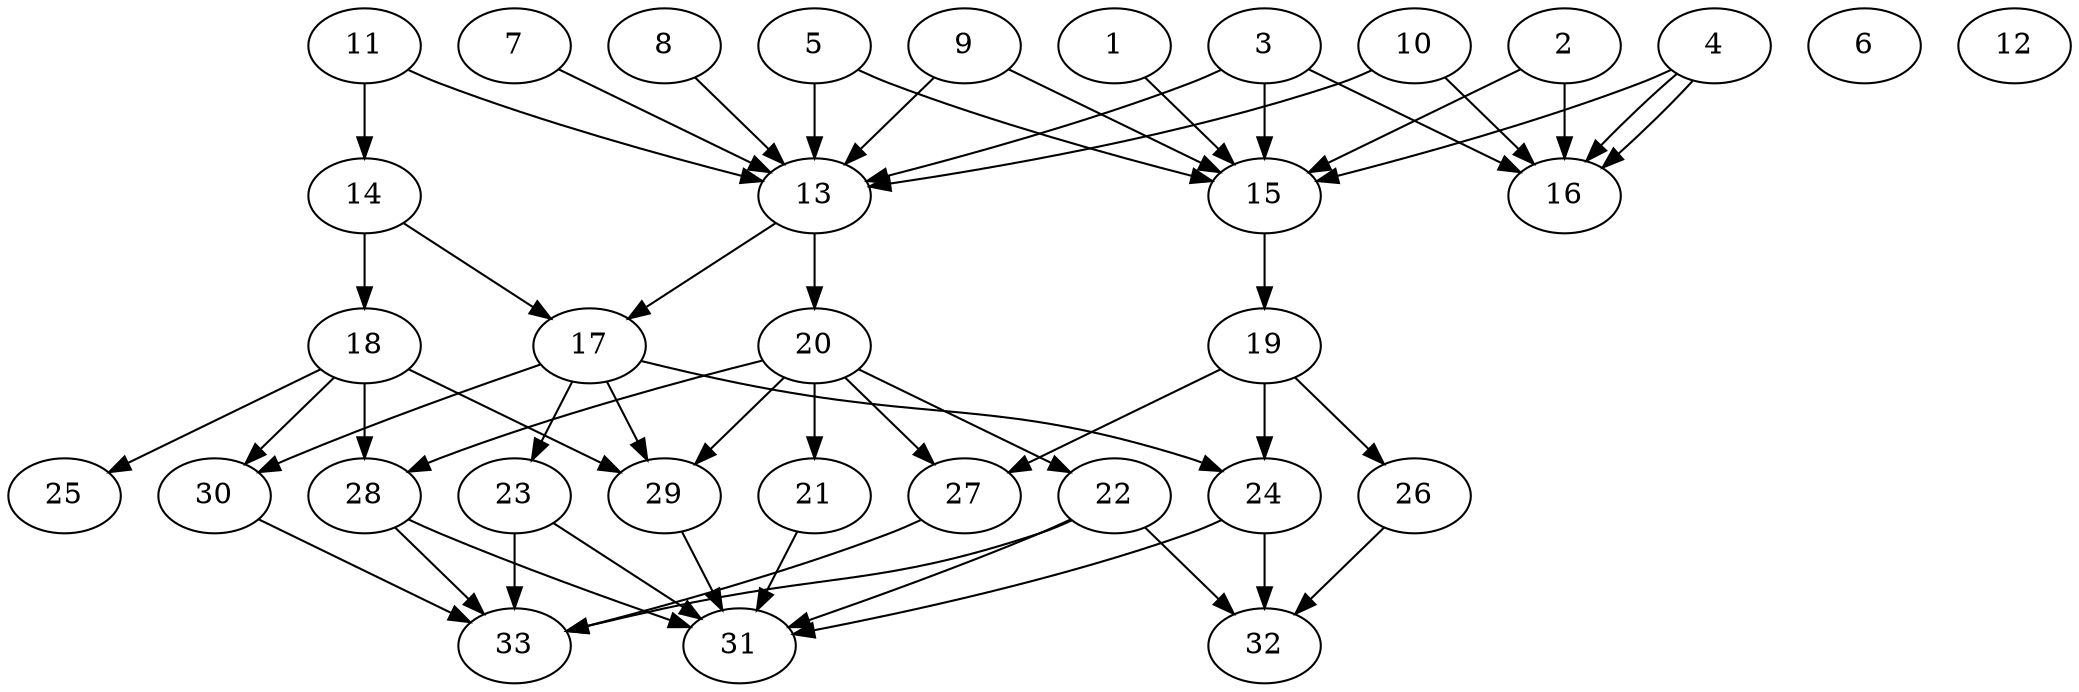 // DAG (tier=2-normal, mode=data, n=33, ccr=0.402, fat=0.596, density=0.585, regular=0.459, jump=0.150, mindata=2097152, maxdata=16777216)
// DAG automatically generated by daggen at Sun Aug 24 16:33:34 2025
// /home/ermia/Project/Environments/daggen/bin/daggen --dot --ccr 0.402 --fat 0.596 --regular 0.459 --density 0.585 --jump 0.150 --mindata 2097152 --maxdata 16777216 -n 33 
digraph G {
  1 [size="847643036945395968", alpha="0.03", expect_size="423821518472697984"]
  1 -> 15 [size ="2015363072000000"]
  2 [size="3190486430531219968", alpha="0.12", expect_size="1595243215265609984"]
  2 -> 15 [size ="1166446545600512"]
  2 -> 16 [size ="1166446545600512"]
  3 [size="590671678530820608", alpha="0.15", expect_size="295335839265410304"]
  3 -> 13 [size ="345102266400768"]
  3 -> 15 [size ="345102266400768"]
  3 -> 16 [size ="345102266400768"]
  4 [size="639676750110489728", alpha="0.12", expect_size="319838375055244864"]
  4 -> 15 [size ="1391623090995200"]
  4 -> 16 [size ="1391623090995200"]
  4 -> 16 [size ="1391623090995200"]
  5 [size="696848668752419200", alpha="0.04", expect_size="348424334376209600"]
  5 -> 13 [size ="647990784032768"]
  5 -> 15 [size ="647990784032768"]
  6 [size="4431943205741767163904", alpha="0.19", expect_size="2215971602870883581952"]
  7 [size="2684895686705973035008", alpha="0.18", expect_size="1342447843352986517504"]
  7 -> 13 [size ="1545402457260032"]
  8 [size="1927304625165013352448", alpha="0.13", expect_size="963652312582506676224"]
  8 -> 13 [size ="1238958889500672"]
  9 [size="2271383640760985321472", alpha="0.09", expect_size="1135691820380492660736"]
  9 -> 13 [size ="1382346708221952"]
  9 -> 15 [size ="1382346708221952"]
  10 [size="4091445941110549", alpha="0.14", expect_size="2045722970555274"]
  10 -> 13 [size ="471985037508608"]
  10 -> 16 [size ="471985037508608"]
  11 [size="1024270547697025417216", alpha="0.06", expect_size="512135273848512708608"]
  11 -> 13 [size ="812892488204288"]
  11 -> 14 [size ="812892488204288"]
  12 [size="17907274529560324", alpha="0.15", expect_size="8953637264780162"]
  13 [size="147143523383018112", alpha="0.01", expect_size="73571761691509056"]
  13 -> 17 [size ="77626198720512"]
  13 -> 20 [size ="77626198720512"]
  14 [size="2267669918633689088000", alpha="0.11", expect_size="1133834959316844544000"]
  14 -> 17 [size ="1380839535411200"]
  14 -> 18 [size ="1380839535411200"]
  15 [size="18741734668255625216", alpha="0.15", expect_size="9370867334127812608"]
  15 -> 19 [size ="56445567500288"]
  16 [size="28607891661505844", alpha="0.09", expect_size="14303945830752922"]
  17 [size="2302846250689771864064", alpha="0.03", expect_size="1151423125344885932032"]
  17 -> 23 [size ="1395082687152128"]
  17 -> 24 [size ="1395082687152128"]
  17 -> 29 [size ="1395082687152128"]
  17 -> 30 [size ="1395082687152128"]
  18 [size="103359271975925055488", alpha="0.14", expect_size="51679635987962527744"]
  18 -> 25 [size ="176193391296512"]
  18 -> 28 [size ="176193391296512"]
  18 -> 29 [size ="176193391296512"]
  18 -> 30 [size ="176193391296512"]
  19 [size="4723448447967577", alpha="0.10", expect_size="2361724223983788"]
  19 -> 24 [size ="214269509500928"]
  19 -> 26 [size ="214269509500928"]
  19 -> 27 [size ="214269509500928"]
  20 [size="3671736684128616", alpha="0.02", expect_size="1835868342064308"]
  20 -> 21 [size ="62382126661632"]
  20 -> 22 [size ="62382126661632"]
  20 -> 27 [size ="62382126661632"]
  20 -> 28 [size ="62382126661632"]
  20 -> 29 [size ="62382126661632"]
  21 [size="878090597579409408", alpha="0.06", expect_size="439045298789704704"]
  21 -> 31 [size ="827324459122688"]
  22 [size="867622285006784640", alpha="0.13", expect_size="433811142503392320"]
  22 -> 31 [size ="1044202590830592"]
  22 -> 32 [size ="1044202590830592"]
  22 -> 33 [size ="1044202590830592"]
  23 [size="3629381297884888", alpha="0.17", expect_size="1814690648942444"]
  23 -> 31 [size ="135765669445632"]
  23 -> 33 [size ="135765669445632"]
  24 [size="1328701356527209938944", alpha="0.07", expect_size="664350678263604969472"]
  24 -> 31 [size ="966885185159168"]
  24 -> 32 [size ="966885185159168"]
  25 [size="4334038138305120305152", alpha="0.03", expect_size="2167019069152560152576"]
  26 [size="138331035955148576", alpha="0.07", expect_size="69165517977574288"]
  26 -> 32 [size ="121322835279872"]
  27 [size="2372991310133817344", alpha="0.12", expect_size="1186495655066908672"]
  27 -> 33 [size ="883220774125568"]
  28 [size="2599182873326614740992", alpha="0.07", expect_size="1299591436663307370496"]
  28 -> 31 [size ="1512334564524032"]
  28 -> 33 [size ="1512334564524032"]
  29 [size="28635237189514880", alpha="0.01", expect_size="14317618594757440"]
  29 -> 31 [size ="490665653829632"]
  30 [size="2905182010091454", alpha="0.04", expect_size="1452591005045727"]
  30 -> 33 [size ="80198984794112"]
  31 [size="1145450563398990080", alpha="0.09", expect_size="572725281699495040"]
  32 [size="2549189469229423616", alpha="0.18", expect_size="1274594734614711808"]
  33 [size="916887594901256576", alpha="0.13", expect_size="458443797450628288"]
}